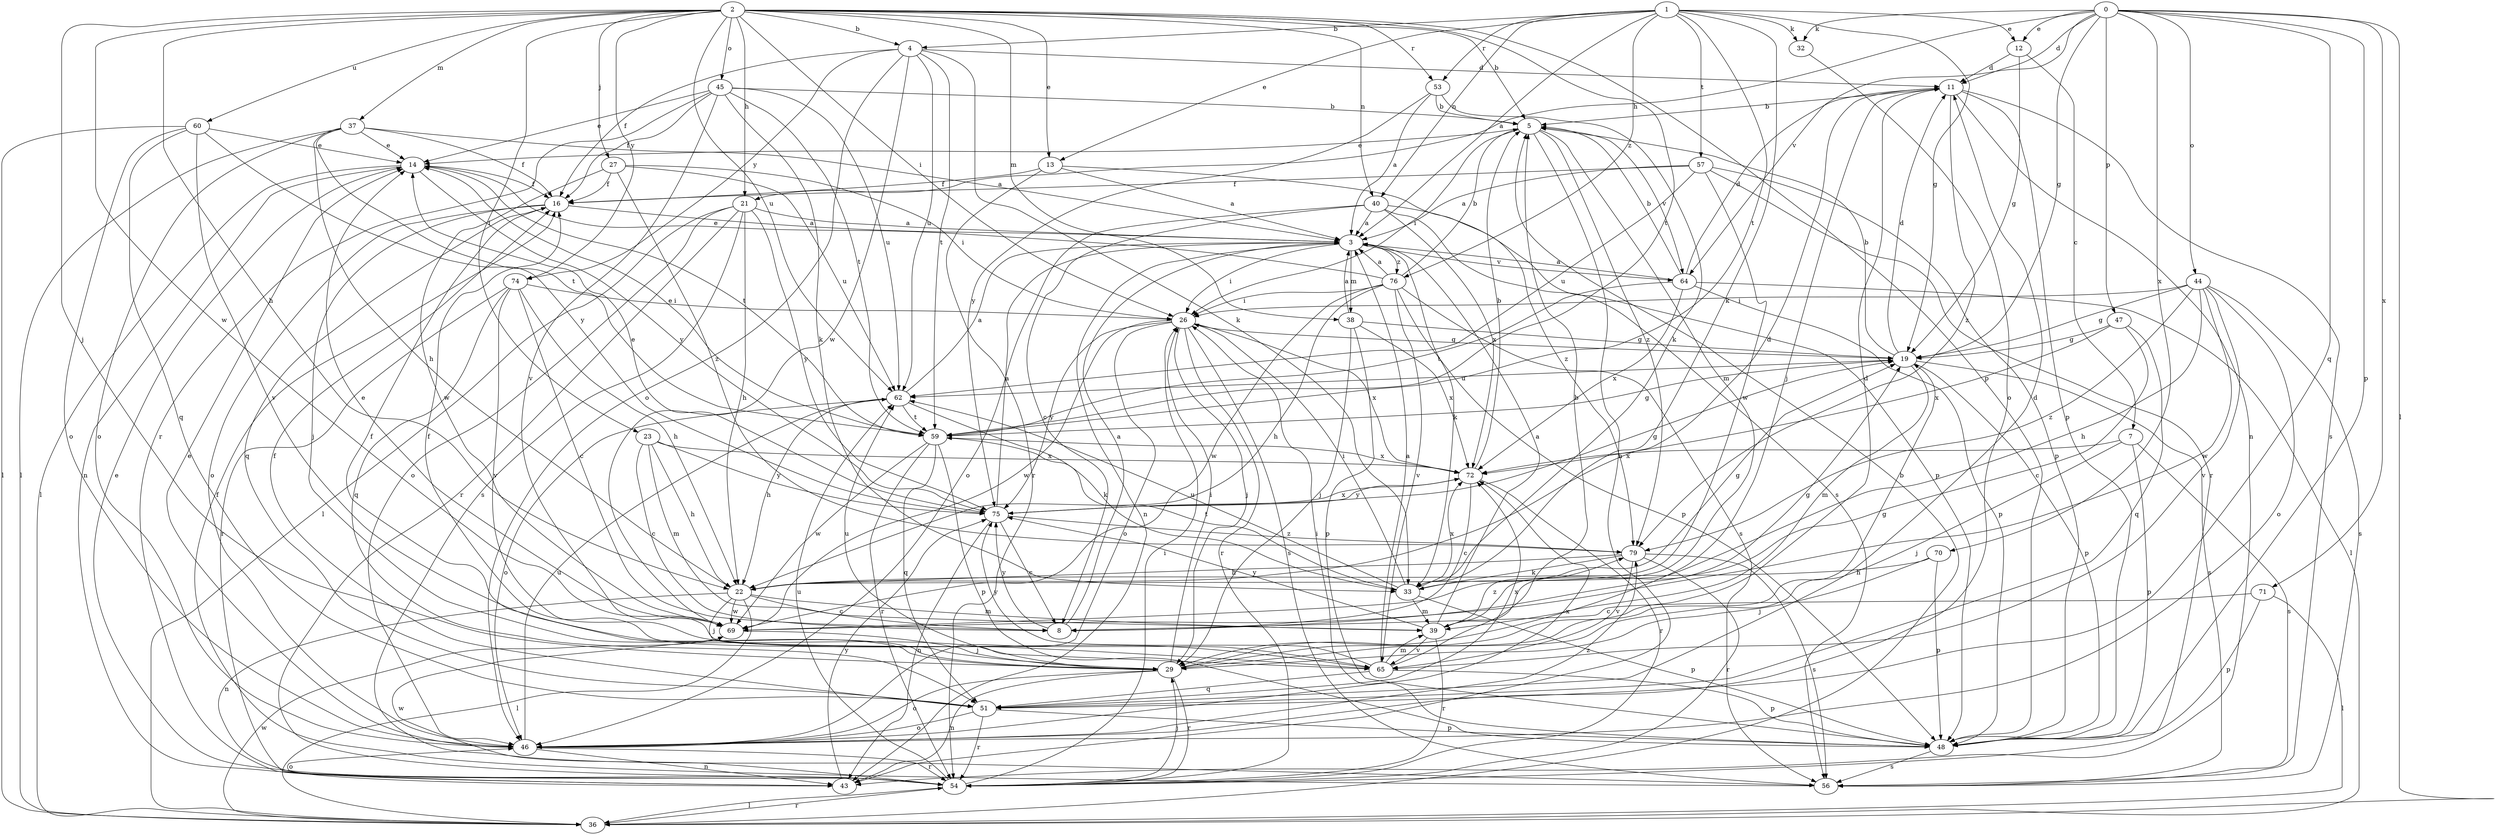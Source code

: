 strict digraph  {
0;
1;
2;
3;
4;
5;
7;
8;
11;
12;
13;
14;
16;
19;
21;
22;
23;
26;
27;
29;
32;
33;
36;
37;
38;
39;
40;
43;
44;
45;
46;
47;
48;
51;
53;
54;
56;
57;
59;
60;
62;
64;
65;
69;
70;
71;
72;
74;
75;
76;
79;
0 -> 11  [label=d];
0 -> 12  [label=e];
0 -> 19  [label=g];
0 -> 21  [label=h];
0 -> 32  [label=k];
0 -> 36  [label=l];
0 -> 44  [label=o];
0 -> 47  [label=p];
0 -> 48  [label=p];
0 -> 51  [label=q];
0 -> 64  [label=v];
0 -> 70  [label=x];
0 -> 71  [label=x];
1 -> 3  [label=a];
1 -> 4  [label=b];
1 -> 12  [label=e];
1 -> 13  [label=e];
1 -> 19  [label=g];
1 -> 32  [label=k];
1 -> 33  [label=k];
1 -> 40  [label=n];
1 -> 53  [label=r];
1 -> 57  [label=t];
1 -> 59  [label=t];
1 -> 76  [label=z];
2 -> 4  [label=b];
2 -> 5  [label=b];
2 -> 13  [label=e];
2 -> 21  [label=h];
2 -> 22  [label=h];
2 -> 23  [label=i];
2 -> 26  [label=i];
2 -> 27  [label=j];
2 -> 29  [label=j];
2 -> 37  [label=m];
2 -> 38  [label=m];
2 -> 40  [label=n];
2 -> 45  [label=o];
2 -> 48  [label=p];
2 -> 53  [label=r];
2 -> 59  [label=t];
2 -> 60  [label=u];
2 -> 62  [label=u];
2 -> 69  [label=w];
2 -> 74  [label=y];
3 -> 26  [label=i];
3 -> 33  [label=k];
3 -> 38  [label=m];
3 -> 43  [label=n];
3 -> 64  [label=v];
3 -> 76  [label=z];
4 -> 11  [label=d];
4 -> 16  [label=f];
4 -> 33  [label=k];
4 -> 46  [label=o];
4 -> 59  [label=t];
4 -> 62  [label=u];
4 -> 69  [label=w];
4 -> 74  [label=y];
5 -> 14  [label=e];
5 -> 26  [label=i];
5 -> 39  [label=m];
5 -> 43  [label=n];
5 -> 64  [label=v];
5 -> 79  [label=z];
7 -> 29  [label=j];
7 -> 48  [label=p];
7 -> 56  [label=s];
7 -> 72  [label=x];
8 -> 3  [label=a];
8 -> 75  [label=y];
11 -> 5  [label=b];
11 -> 29  [label=j];
11 -> 43  [label=n];
11 -> 48  [label=p];
11 -> 56  [label=s];
11 -> 79  [label=z];
12 -> 7  [label=c];
12 -> 11  [label=d];
12 -> 19  [label=g];
13 -> 3  [label=a];
13 -> 16  [label=f];
13 -> 54  [label=r];
13 -> 79  [label=z];
14 -> 16  [label=f];
14 -> 36  [label=l];
14 -> 43  [label=n];
14 -> 59  [label=t];
14 -> 75  [label=y];
16 -> 3  [label=a];
16 -> 29  [label=j];
16 -> 46  [label=o];
16 -> 51  [label=q];
19 -> 5  [label=b];
19 -> 11  [label=d];
19 -> 39  [label=m];
19 -> 48  [label=p];
19 -> 56  [label=s];
19 -> 62  [label=u];
21 -> 3  [label=a];
21 -> 22  [label=h];
21 -> 36  [label=l];
21 -> 46  [label=o];
21 -> 54  [label=r];
21 -> 56  [label=s];
21 -> 75  [label=y];
22 -> 8  [label=c];
22 -> 11  [label=d];
22 -> 29  [label=j];
22 -> 36  [label=l];
22 -> 39  [label=m];
22 -> 43  [label=n];
22 -> 69  [label=w];
23 -> 8  [label=c];
23 -> 22  [label=h];
23 -> 39  [label=m];
23 -> 72  [label=x];
23 -> 75  [label=y];
26 -> 19  [label=g];
26 -> 29  [label=j];
26 -> 46  [label=o];
26 -> 54  [label=r];
26 -> 56  [label=s];
26 -> 69  [label=w];
26 -> 72  [label=x];
26 -> 75  [label=y];
27 -> 16  [label=f];
27 -> 26  [label=i];
27 -> 62  [label=u];
27 -> 69  [label=w];
27 -> 79  [label=z];
29 -> 11  [label=d];
29 -> 16  [label=f];
29 -> 19  [label=g];
29 -> 26  [label=i];
29 -> 43  [label=n];
29 -> 46  [label=o];
29 -> 54  [label=r];
29 -> 62  [label=u];
32 -> 46  [label=o];
33 -> 19  [label=g];
33 -> 26  [label=i];
33 -> 39  [label=m];
33 -> 48  [label=p];
33 -> 59  [label=t];
33 -> 62  [label=u];
33 -> 72  [label=x];
36 -> 5  [label=b];
36 -> 54  [label=r];
36 -> 69  [label=w];
37 -> 3  [label=a];
37 -> 14  [label=e];
37 -> 16  [label=f];
37 -> 22  [label=h];
37 -> 36  [label=l];
37 -> 46  [label=o];
37 -> 59  [label=t];
38 -> 3  [label=a];
38 -> 19  [label=g];
38 -> 29  [label=j];
38 -> 48  [label=p];
38 -> 72  [label=x];
39 -> 3  [label=a];
39 -> 19  [label=g];
39 -> 54  [label=r];
39 -> 65  [label=v];
39 -> 75  [label=y];
39 -> 79  [label=z];
40 -> 3  [label=a];
40 -> 8  [label=c];
40 -> 46  [label=o];
40 -> 48  [label=p];
40 -> 56  [label=s];
40 -> 72  [label=x];
43 -> 46  [label=o];
43 -> 75  [label=y];
44 -> 19  [label=g];
44 -> 22  [label=h];
44 -> 26  [label=i];
44 -> 46  [label=o];
44 -> 56  [label=s];
44 -> 65  [label=v];
44 -> 69  [label=w];
44 -> 79  [label=z];
45 -> 5  [label=b];
45 -> 14  [label=e];
45 -> 16  [label=f];
45 -> 33  [label=k];
45 -> 54  [label=r];
45 -> 59  [label=t];
45 -> 62  [label=u];
45 -> 65  [label=v];
46 -> 14  [label=e];
46 -> 43  [label=n];
46 -> 54  [label=r];
46 -> 62  [label=u];
46 -> 72  [label=x];
46 -> 79  [label=z];
47 -> 8  [label=c];
47 -> 19  [label=g];
47 -> 51  [label=q];
47 -> 72  [label=x];
48 -> 26  [label=i];
48 -> 56  [label=s];
51 -> 11  [label=d];
51 -> 16  [label=f];
51 -> 46  [label=o];
51 -> 48  [label=p];
51 -> 54  [label=r];
51 -> 72  [label=x];
53 -> 3  [label=a];
53 -> 5  [label=b];
53 -> 33  [label=k];
53 -> 75  [label=y];
54 -> 14  [label=e];
54 -> 26  [label=i];
54 -> 29  [label=j];
54 -> 36  [label=l];
54 -> 62  [label=u];
54 -> 69  [label=w];
56 -> 16  [label=f];
57 -> 3  [label=a];
57 -> 16  [label=f];
57 -> 48  [label=p];
57 -> 54  [label=r];
57 -> 62  [label=u];
57 -> 69  [label=w];
59 -> 14  [label=e];
59 -> 19  [label=g];
59 -> 48  [label=p];
59 -> 51  [label=q];
59 -> 54  [label=r];
59 -> 69  [label=w];
59 -> 72  [label=x];
60 -> 14  [label=e];
60 -> 36  [label=l];
60 -> 46  [label=o];
60 -> 51  [label=q];
60 -> 65  [label=v];
60 -> 75  [label=y];
62 -> 3  [label=a];
62 -> 22  [label=h];
62 -> 33  [label=k];
62 -> 46  [label=o];
62 -> 59  [label=t];
64 -> 3  [label=a];
64 -> 5  [label=b];
64 -> 11  [label=d];
64 -> 36  [label=l];
64 -> 48  [label=p];
64 -> 59  [label=t];
64 -> 72  [label=x];
65 -> 3  [label=a];
65 -> 5  [label=b];
65 -> 16  [label=f];
65 -> 39  [label=m];
65 -> 48  [label=p];
65 -> 51  [label=q];
65 -> 75  [label=y];
69 -> 14  [label=e];
69 -> 29  [label=j];
70 -> 22  [label=h];
70 -> 29  [label=j];
70 -> 48  [label=p];
71 -> 8  [label=c];
71 -> 36  [label=l];
71 -> 48  [label=p];
72 -> 5  [label=b];
72 -> 8  [label=c];
72 -> 54  [label=r];
72 -> 75  [label=y];
74 -> 8  [label=c];
74 -> 22  [label=h];
74 -> 26  [label=i];
74 -> 51  [label=q];
74 -> 54  [label=r];
74 -> 65  [label=v];
75 -> 3  [label=a];
75 -> 8  [label=c];
75 -> 14  [label=e];
75 -> 19  [label=g];
75 -> 43  [label=n];
75 -> 72  [label=x];
75 -> 79  [label=z];
76 -> 3  [label=a];
76 -> 5  [label=b];
76 -> 14  [label=e];
76 -> 22  [label=h];
76 -> 26  [label=i];
76 -> 48  [label=p];
76 -> 56  [label=s];
76 -> 65  [label=v];
76 -> 69  [label=w];
79 -> 22  [label=h];
79 -> 33  [label=k];
79 -> 54  [label=r];
79 -> 56  [label=s];
79 -> 65  [label=v];
}
